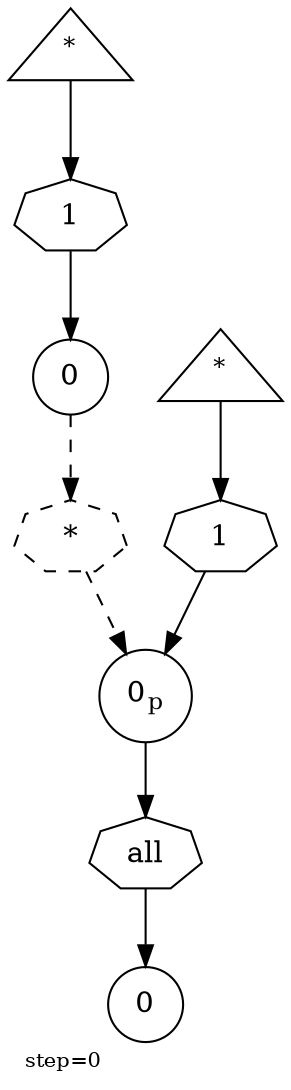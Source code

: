 digraph {
  graph  [labelloc=bottom,labeljust=left,fontsize="10",label="step=0"];
  "1019" [shape=triangle,peripheries="1",label=<<SUP>*</SUP>>,labelfontcolor=black,color=black];
  "1020" [shape=circle,peripheries="1",label=<0>,labelfontcolor=black,color=black];
  "1022" [shape=circle,peripheries="1",label=<0>,labelfontcolor=black,color=black];
  "1034" [shape=triangle,peripheries="1",label=<<SUP>*</SUP>>,labelfontcolor=black,color=black];
  "1035" [shape=circle,peripheries="1",label=<0<SUB>p</SUB>>,labelfontcolor=black,color=black];
  "1021" [label=<1>,peripheries="1",color=black,shape=septagon];
  "1019" -> "1021" [color=black];
  "1021" -> "1020" [color=black];
  "1036" [label=<1>,peripheries="1",color=black,shape=septagon];
  "1034" -> "1036" [color=black];
  "1036" -> "1035" [color=black];
  "1037" [label=<all>,peripheries="1",color=black,shape=septagon];
  "1035" -> "1037" [color=black];
  "1037" -> "1022" [color=black];
  "1038" [label=<*>,peripheries="1",color=black,style=dashed,shape=septagon];
  "1020" -> "1038" [style=dashed,color=black];
  "1038" -> "1035" [style=dashed,color=black];
}
